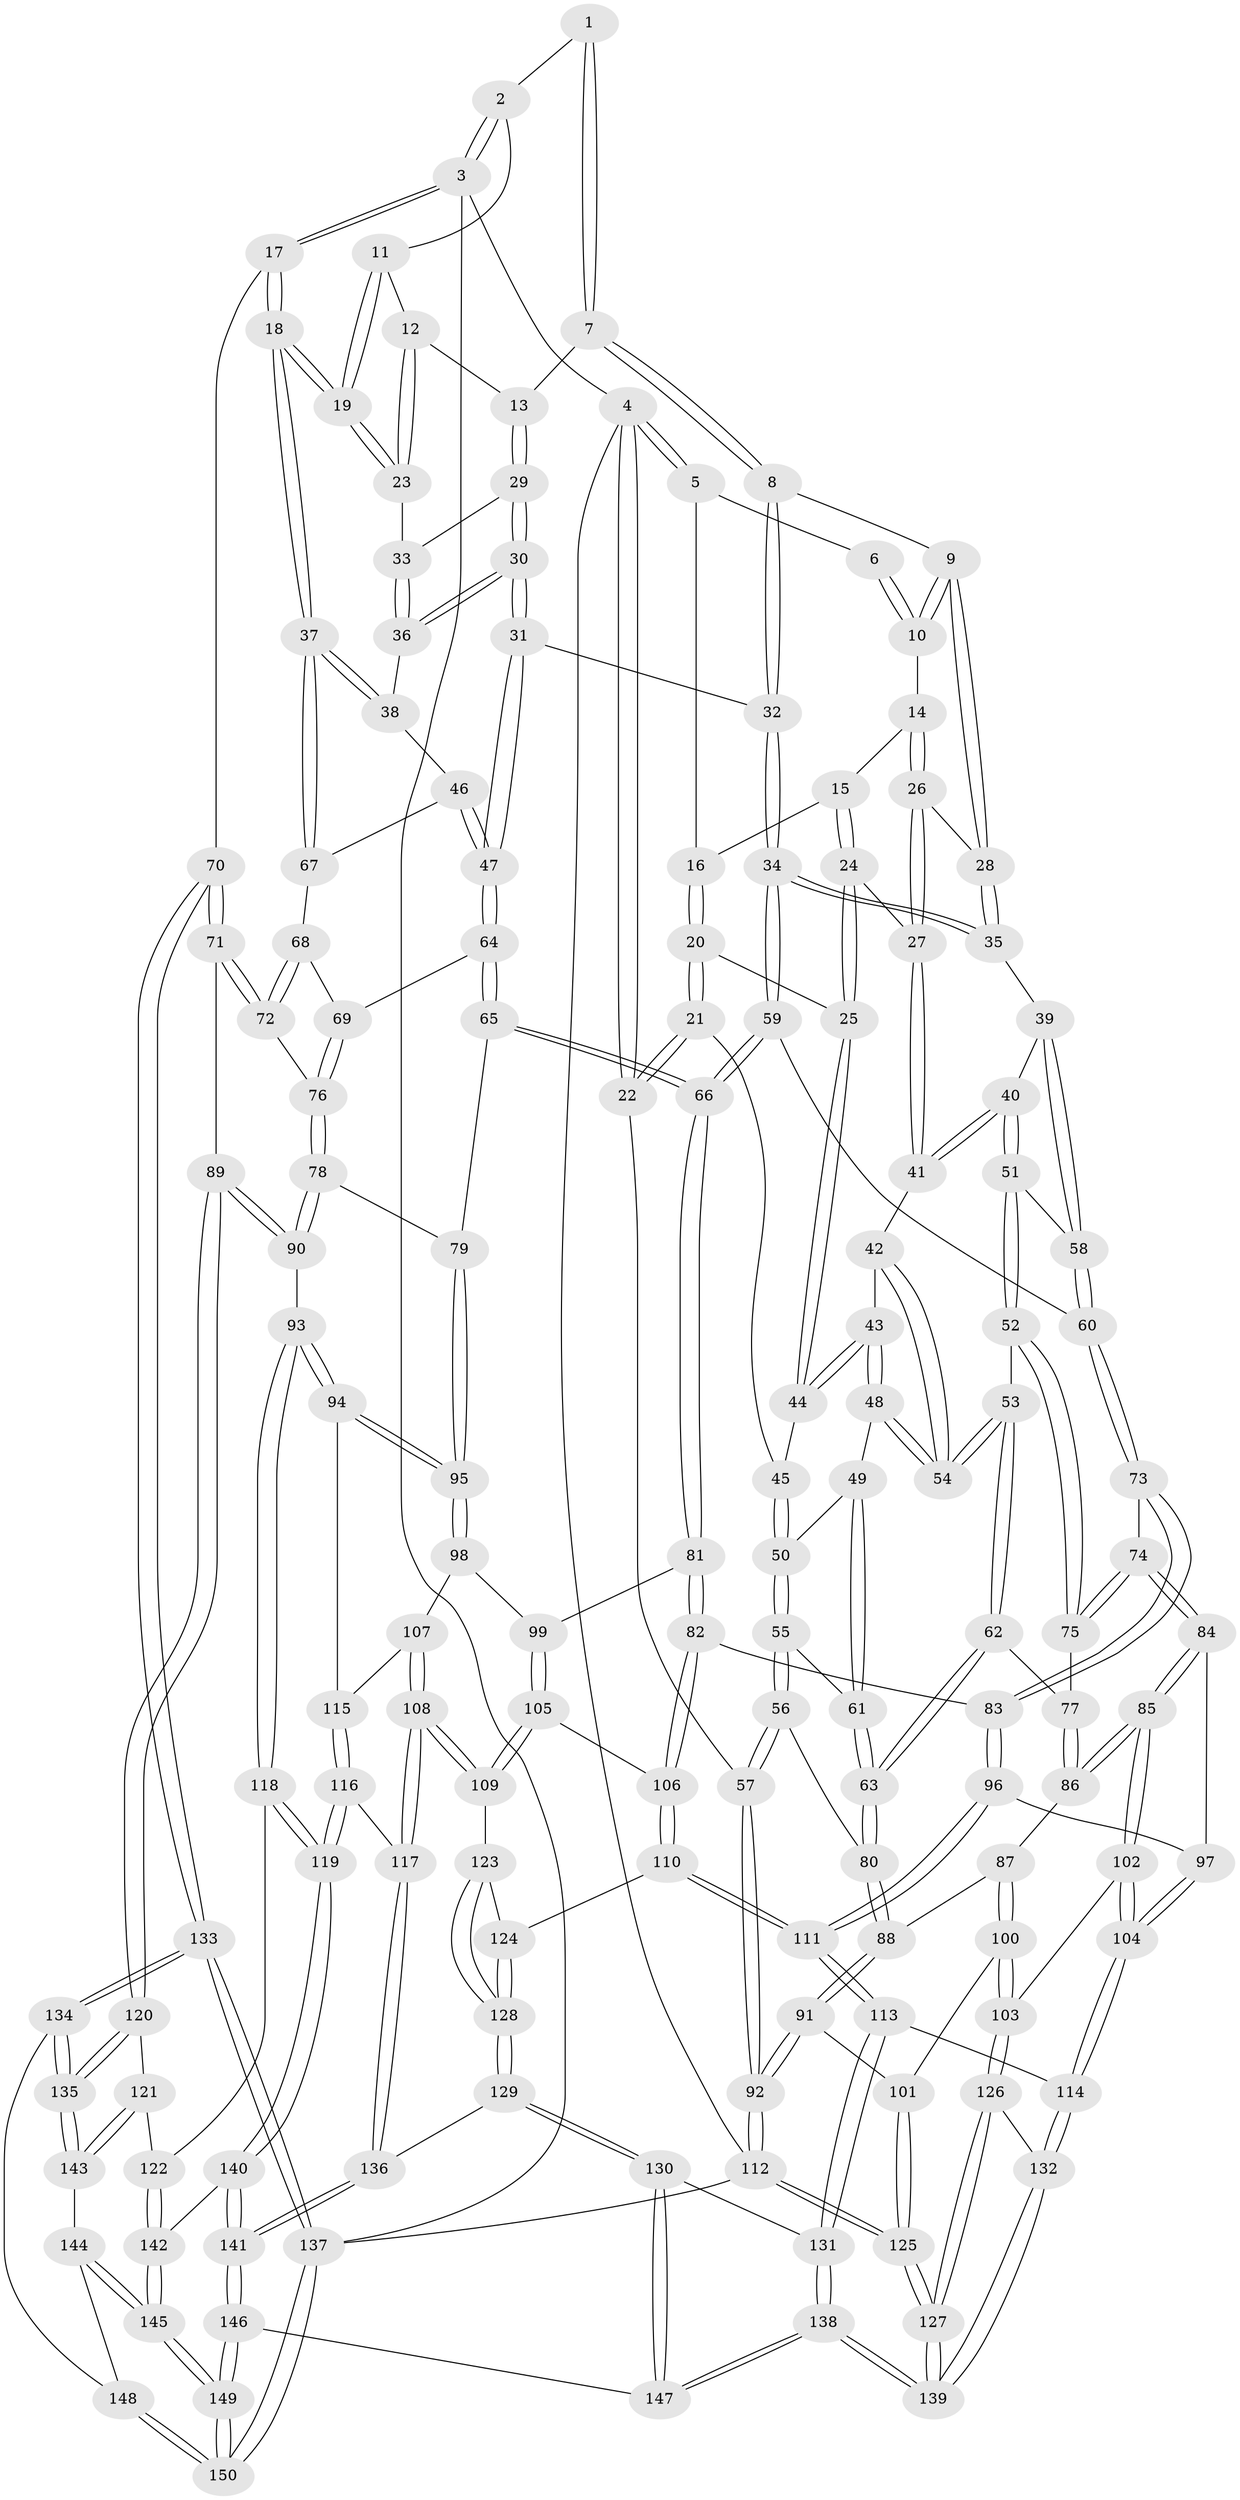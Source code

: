 // coarse degree distribution, {3: 0.6703296703296703, 4: 0.12087912087912088, 5: 0.07692307692307693, 6: 0.03296703296703297, 2: 0.0989010989010989}
// Generated by graph-tools (version 1.1) at 2025/54/03/04/25 22:54:42]
// undirected, 150 vertices, 372 edges
graph export_dot {
  node [color=gray90,style=filled];
  1 [pos="+0.6068991910724423+0"];
  2 [pos="+0.8683276721675961+0"];
  3 [pos="+1+0"];
  4 [pos="+0+0"];
  5 [pos="+0.15745599072382901+0"];
  6 [pos="+0.5009038030436292+0"];
  7 [pos="+0.6424208955173757+0.03757850527185406"];
  8 [pos="+0.5743165493493577+0.1148022260071434"];
  9 [pos="+0.46558349872729593+0.12556954785177302"];
  10 [pos="+0.4457198540955867+0.08240085641405448"];
  11 [pos="+0.8641130266233885+0.025367170339512475"];
  12 [pos="+0.8124182779833339+0.0737415230507035"];
  13 [pos="+0.7064910311877509+0.09468691188527799"];
  14 [pos="+0.3388621339418031+0.07500155821477057"];
  15 [pos="+0.25275008595696075+0.043786068433380294"];
  16 [pos="+0.19303174255862793+0"];
  17 [pos="+1+0.2927046635676072"];
  18 [pos="+1+0.2760181187440436"];
  19 [pos="+1+0.2236753343495369"];
  20 [pos="+0.10255428286772857+0.13308666061413263"];
  21 [pos="+0+0.196883513969755"];
  22 [pos="+0+0.18485798736289558"];
  23 [pos="+0.819843294528647+0.1674306906896105"];
  24 [pos="+0.2688882735487362+0.19060501860768447"];
  25 [pos="+0.16690426689597526+0.22370073850928016"];
  26 [pos="+0.3545843768440208+0.16008023276110991"];
  27 [pos="+0.2968693755379644+0.21320649370286063"];
  28 [pos="+0.46028089909275377+0.14480888925367283"];
  29 [pos="+0.7067155922939996+0.1187034873760235"];
  30 [pos="+0.6722505121179235+0.27302134906659314"];
  31 [pos="+0.6571299986830518+0.2883285914765393"];
  32 [pos="+0.6394314309283333+0.2882033743000107"];
  33 [pos="+0.8029174770143592+0.18507056387960177"];
  34 [pos="+0.5797163768290159+0.3098293489621208"];
  35 [pos="+0.46177334151223287+0.2608833457654245"];
  36 [pos="+0.7797147935462407+0.23832572924157827"];
  37 [pos="+1+0.3016836569396914"];
  38 [pos="+0.7989309257141018+0.24748409036798097"];
  39 [pos="+0.41283571342442094+0.2838823830863394"];
  40 [pos="+0.3396562282235397+0.2738586563160887"];
  41 [pos="+0.324663584739881+0.2627707795623252"];
  42 [pos="+0.2787154149003868+0.2842400537539218"];
  43 [pos="+0.16531628848141688+0.3029793332228338"];
  44 [pos="+0.15328423417259773+0.2752996989978963"];
  45 [pos="+0.04818500792797731+0.27624106333010956"];
  46 [pos="+0.8279188624900203+0.38398183500274946"];
  47 [pos="+0.7459812044044964+0.40391880576409506"];
  48 [pos="+0.16700273579667307+0.34525276253807025"];
  49 [pos="+0.15093121900056328+0.35532639099972163"];
  50 [pos="+0.06026209195265323+0.35512593308482804"];
  51 [pos="+0.2737211837435262+0.4283159743719852"];
  52 [pos="+0.2714093557893393+0.4297539472450007"];
  53 [pos="+0.24661630580834823+0.4258977062452387"];
  54 [pos="+0.21411486226786774+0.3850605892992395"];
  55 [pos="+0.002939751610446829+0.43596843850116607"];
  56 [pos="+0+0.4688019998015845"];
  57 [pos="+0+0.47926897490199427"];
  58 [pos="+0.4043708757394334+0.4222416486734214"];
  59 [pos="+0.5404588346682732+0.4386281637186852"];
  60 [pos="+0.4353677364403377+0.45615926272539453"];
  61 [pos="+0.12669486254948123+0.3965403549249262"];
  62 [pos="+0.15778048687531435+0.500744073951835"];
  63 [pos="+0.13551896261207028+0.5141708845532679"];
  64 [pos="+0.740737478718871+0.4316576836842765"];
  65 [pos="+0.7067963753563087+0.5256951923939547"];
  66 [pos="+0.6237528886022907+0.5726881403354556"];
  67 [pos="+0.8732716722901223+0.3796841419985457"];
  68 [pos="+0.8728131052943308+0.4636721197909447"];
  69 [pos="+0.852588436121454+0.49454291394923294"];
  70 [pos="+1+0.5803962839051976"];
  71 [pos="+1+0.6002256255610002"];
  72 [pos="+0.943254677351387+0.5227734012444747"];
  73 [pos="+0.4065626943183391+0.5497348118002501"];
  74 [pos="+0.3701074848890839+0.5610421147051856"];
  75 [pos="+0.2902986465689602+0.48655159708683793"];
  76 [pos="+0.8524586599771962+0.511363466160887"];
  77 [pos="+0.25707856416624986+0.5414341655593201"];
  78 [pos="+0.8300360151723755+0.5458598655739574"];
  79 [pos="+0.7686596410489007+0.5563856794542016"];
  80 [pos="+0.12031308539050606+0.5299573361915493"];
  81 [pos="+0.6187202688108052+0.5842909653130804"];
  82 [pos="+0.559725551802186+0.6183882708566424"];
  83 [pos="+0.510453697015417+0.6266571460654279"];
  84 [pos="+0.32215306064431176+0.6250242701010182"];
  85 [pos="+0.2745630186159374+0.6367150377967679"];
  86 [pos="+0.24808025518022672+0.6043314715230316"];
  87 [pos="+0.13725008799970842+0.5581426761491931"];
  88 [pos="+0.12193965908050765+0.5357687364143434"];
  89 [pos="+1+0.6280492197072454"];
  90 [pos="+0.9811304661355841+0.6416104209698735"];
  91 [pos="+0.0044678779591055115+0.6938727606393289"];
  92 [pos="+0+0.6567361602251965"];
  93 [pos="+0.8508997615373313+0.7052088874957507"];
  94 [pos="+0.8360164369556964+0.6969705484124962"];
  95 [pos="+0.8328024857221792+0.6936286808426668"];
  96 [pos="+0.4783555649410718+0.6675142929170877"];
  97 [pos="+0.3454189148614074+0.6509836690335714"];
  98 [pos="+0.655304112595117+0.6379249119604731"];
  99 [pos="+0.6477373317409005+0.6294586759726868"];
  100 [pos="+0.1409567299405462+0.7226870696306545"];
  101 [pos="+0.08336953769680201+0.7355342136624325"];
  102 [pos="+0.25007946112042073+0.6819062978680862"];
  103 [pos="+0.19745545698747172+0.7389460973730934"];
  104 [pos="+0.3944341168755564+0.7741467259151508"];
  105 [pos="+0.6150463689343757+0.7789001858387952"];
  106 [pos="+0.5682995173782915+0.7469783516293549"];
  107 [pos="+0.688100677778848+0.7158935353423769"];
  108 [pos="+0.6636216488748993+0.8234684890905161"];
  109 [pos="+0.6273562495205676+0.795373330112115"];
  110 [pos="+0.5109108840480583+0.7862299737084627"];
  111 [pos="+0.42859023934321366+0.7819645883770643"];
  112 [pos="+0+1"];
  113 [pos="+0.4201513228820388+0.78829239416077"];
  114 [pos="+0.4042469722866498+0.7889795598712446"];
  115 [pos="+0.736958151113668+0.7265712265803561"];
  116 [pos="+0.7350687589284358+0.841493929949195"];
  117 [pos="+0.6648850140054959+0.8261152791234223"];
  118 [pos="+0.83209144129819+0.823038875158891"];
  119 [pos="+0.7607514941269724+0.8518278022838319"];
  120 [pos="+0.9432155521532973+0.8252362899313741"];
  121 [pos="+0.8871670447064365+0.8593407076017109"];
  122 [pos="+0.8719860220390654+0.8524560834192475"];
  123 [pos="+0.579297997267325+0.8059122461989323"];
  124 [pos="+0.5140099712924198+0.7891614666639342"];
  125 [pos="+0+1"];
  126 [pos="+0.22770073189030793+0.8008209414035119"];
  127 [pos="+0.11281168822913477+1"];
  128 [pos="+0.547105281579053+0.8357514673816921"];
  129 [pos="+0.5680643120875916+0.9053794393479861"];
  130 [pos="+0.5632709672742302+0.9087279798743146"];
  131 [pos="+0.4718130088906515+0.8852317920408997"];
  132 [pos="+0.3820408698315861+0.8033049731710098"];
  133 [pos="+1+0.863506955895814"];
  134 [pos="+1+0.8727529165832547"];
  135 [pos="+1+0.868448104816162"];
  136 [pos="+0.6099425288736714+0.8940777825743831"];
  137 [pos="+1+1"];
  138 [pos="+0.26907238964206004+1"];
  139 [pos="+0.22942107038041398+1"];
  140 [pos="+0.7560972006583738+0.9010018709104526"];
  141 [pos="+0.706679581824351+1"];
  142 [pos="+0.8293281988489594+0.9633392993697631"];
  143 [pos="+0.9083416835779846+0.8882619747082298"];
  144 [pos="+0.9203012322138574+0.9303586802470183"];
  145 [pos="+0.843270092009129+1"];
  146 [pos="+0.7221665894245232+1"];
  147 [pos="+0.49578836449968905+1"];
  148 [pos="+0.9416724294341586+0.947928949700288"];
  149 [pos="+0.7675451904959414+1"];
  150 [pos="+1+1"];
  1 -- 2;
  1 -- 7;
  1 -- 7;
  2 -- 3;
  2 -- 3;
  2 -- 11;
  3 -- 4;
  3 -- 17;
  3 -- 17;
  3 -- 137;
  4 -- 5;
  4 -- 5;
  4 -- 22;
  4 -- 22;
  4 -- 112;
  5 -- 6;
  5 -- 16;
  6 -- 10;
  6 -- 10;
  7 -- 8;
  7 -- 8;
  7 -- 13;
  8 -- 9;
  8 -- 32;
  8 -- 32;
  9 -- 10;
  9 -- 10;
  9 -- 28;
  9 -- 28;
  10 -- 14;
  11 -- 12;
  11 -- 19;
  11 -- 19;
  12 -- 13;
  12 -- 23;
  12 -- 23;
  13 -- 29;
  13 -- 29;
  14 -- 15;
  14 -- 26;
  14 -- 26;
  15 -- 16;
  15 -- 24;
  15 -- 24;
  16 -- 20;
  16 -- 20;
  17 -- 18;
  17 -- 18;
  17 -- 70;
  18 -- 19;
  18 -- 19;
  18 -- 37;
  18 -- 37;
  19 -- 23;
  19 -- 23;
  20 -- 21;
  20 -- 21;
  20 -- 25;
  21 -- 22;
  21 -- 22;
  21 -- 45;
  22 -- 57;
  23 -- 33;
  24 -- 25;
  24 -- 25;
  24 -- 27;
  25 -- 44;
  25 -- 44;
  26 -- 27;
  26 -- 27;
  26 -- 28;
  27 -- 41;
  27 -- 41;
  28 -- 35;
  28 -- 35;
  29 -- 30;
  29 -- 30;
  29 -- 33;
  30 -- 31;
  30 -- 31;
  30 -- 36;
  30 -- 36;
  31 -- 32;
  31 -- 47;
  31 -- 47;
  32 -- 34;
  32 -- 34;
  33 -- 36;
  33 -- 36;
  34 -- 35;
  34 -- 35;
  34 -- 59;
  34 -- 59;
  35 -- 39;
  36 -- 38;
  37 -- 38;
  37 -- 38;
  37 -- 67;
  37 -- 67;
  38 -- 46;
  39 -- 40;
  39 -- 58;
  39 -- 58;
  40 -- 41;
  40 -- 41;
  40 -- 51;
  40 -- 51;
  41 -- 42;
  42 -- 43;
  42 -- 54;
  42 -- 54;
  43 -- 44;
  43 -- 44;
  43 -- 48;
  43 -- 48;
  44 -- 45;
  45 -- 50;
  45 -- 50;
  46 -- 47;
  46 -- 47;
  46 -- 67;
  47 -- 64;
  47 -- 64;
  48 -- 49;
  48 -- 54;
  48 -- 54;
  49 -- 50;
  49 -- 61;
  49 -- 61;
  50 -- 55;
  50 -- 55;
  51 -- 52;
  51 -- 52;
  51 -- 58;
  52 -- 53;
  52 -- 75;
  52 -- 75;
  53 -- 54;
  53 -- 54;
  53 -- 62;
  53 -- 62;
  55 -- 56;
  55 -- 56;
  55 -- 61;
  56 -- 57;
  56 -- 57;
  56 -- 80;
  57 -- 92;
  57 -- 92;
  58 -- 60;
  58 -- 60;
  59 -- 60;
  59 -- 66;
  59 -- 66;
  60 -- 73;
  60 -- 73;
  61 -- 63;
  61 -- 63;
  62 -- 63;
  62 -- 63;
  62 -- 77;
  63 -- 80;
  63 -- 80;
  64 -- 65;
  64 -- 65;
  64 -- 69;
  65 -- 66;
  65 -- 66;
  65 -- 79;
  66 -- 81;
  66 -- 81;
  67 -- 68;
  68 -- 69;
  68 -- 72;
  68 -- 72;
  69 -- 76;
  69 -- 76;
  70 -- 71;
  70 -- 71;
  70 -- 133;
  70 -- 133;
  71 -- 72;
  71 -- 72;
  71 -- 89;
  72 -- 76;
  73 -- 74;
  73 -- 83;
  73 -- 83;
  74 -- 75;
  74 -- 75;
  74 -- 84;
  74 -- 84;
  75 -- 77;
  76 -- 78;
  76 -- 78;
  77 -- 86;
  77 -- 86;
  78 -- 79;
  78 -- 90;
  78 -- 90;
  79 -- 95;
  79 -- 95;
  80 -- 88;
  80 -- 88;
  81 -- 82;
  81 -- 82;
  81 -- 99;
  82 -- 83;
  82 -- 106;
  82 -- 106;
  83 -- 96;
  83 -- 96;
  84 -- 85;
  84 -- 85;
  84 -- 97;
  85 -- 86;
  85 -- 86;
  85 -- 102;
  85 -- 102;
  86 -- 87;
  87 -- 88;
  87 -- 100;
  87 -- 100;
  88 -- 91;
  88 -- 91;
  89 -- 90;
  89 -- 90;
  89 -- 120;
  89 -- 120;
  90 -- 93;
  91 -- 92;
  91 -- 92;
  91 -- 101;
  92 -- 112;
  92 -- 112;
  93 -- 94;
  93 -- 94;
  93 -- 118;
  93 -- 118;
  94 -- 95;
  94 -- 95;
  94 -- 115;
  95 -- 98;
  95 -- 98;
  96 -- 97;
  96 -- 111;
  96 -- 111;
  97 -- 104;
  97 -- 104;
  98 -- 99;
  98 -- 107;
  99 -- 105;
  99 -- 105;
  100 -- 101;
  100 -- 103;
  100 -- 103;
  101 -- 125;
  101 -- 125;
  102 -- 103;
  102 -- 104;
  102 -- 104;
  103 -- 126;
  103 -- 126;
  104 -- 114;
  104 -- 114;
  105 -- 106;
  105 -- 109;
  105 -- 109;
  106 -- 110;
  106 -- 110;
  107 -- 108;
  107 -- 108;
  107 -- 115;
  108 -- 109;
  108 -- 109;
  108 -- 117;
  108 -- 117;
  109 -- 123;
  110 -- 111;
  110 -- 111;
  110 -- 124;
  111 -- 113;
  111 -- 113;
  112 -- 125;
  112 -- 125;
  112 -- 137;
  113 -- 114;
  113 -- 131;
  113 -- 131;
  114 -- 132;
  114 -- 132;
  115 -- 116;
  115 -- 116;
  116 -- 117;
  116 -- 119;
  116 -- 119;
  117 -- 136;
  117 -- 136;
  118 -- 119;
  118 -- 119;
  118 -- 122;
  119 -- 140;
  119 -- 140;
  120 -- 121;
  120 -- 135;
  120 -- 135;
  121 -- 122;
  121 -- 143;
  121 -- 143;
  122 -- 142;
  122 -- 142;
  123 -- 124;
  123 -- 128;
  123 -- 128;
  124 -- 128;
  124 -- 128;
  125 -- 127;
  125 -- 127;
  126 -- 127;
  126 -- 127;
  126 -- 132;
  127 -- 139;
  127 -- 139;
  128 -- 129;
  128 -- 129;
  129 -- 130;
  129 -- 130;
  129 -- 136;
  130 -- 131;
  130 -- 147;
  130 -- 147;
  131 -- 138;
  131 -- 138;
  132 -- 139;
  132 -- 139;
  133 -- 134;
  133 -- 134;
  133 -- 137;
  133 -- 137;
  134 -- 135;
  134 -- 135;
  134 -- 148;
  135 -- 143;
  135 -- 143;
  136 -- 141;
  136 -- 141;
  137 -- 150;
  137 -- 150;
  138 -- 139;
  138 -- 139;
  138 -- 147;
  138 -- 147;
  140 -- 141;
  140 -- 141;
  140 -- 142;
  141 -- 146;
  141 -- 146;
  142 -- 145;
  142 -- 145;
  143 -- 144;
  144 -- 145;
  144 -- 145;
  144 -- 148;
  145 -- 149;
  145 -- 149;
  146 -- 147;
  146 -- 149;
  146 -- 149;
  148 -- 150;
  148 -- 150;
  149 -- 150;
  149 -- 150;
}
